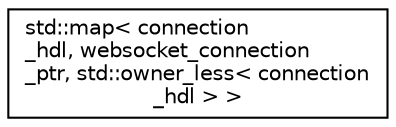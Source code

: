 digraph "Graphical Class Hierarchy"
{
  edge [fontname="Helvetica",fontsize="10",labelfontname="Helvetica",labelfontsize="10"];
  node [fontname="Helvetica",fontsize="10",shape=record];
  rankdir="LR";
  Node0 [label="std::map\< connection\l_hdl, websocket_connection\l_ptr, std::owner_less\< connection\l_hdl \> \>",height=0.2,width=0.4,color="black", fillcolor="white", style="filled",URL="$classstd_1_1map.html"];
}
